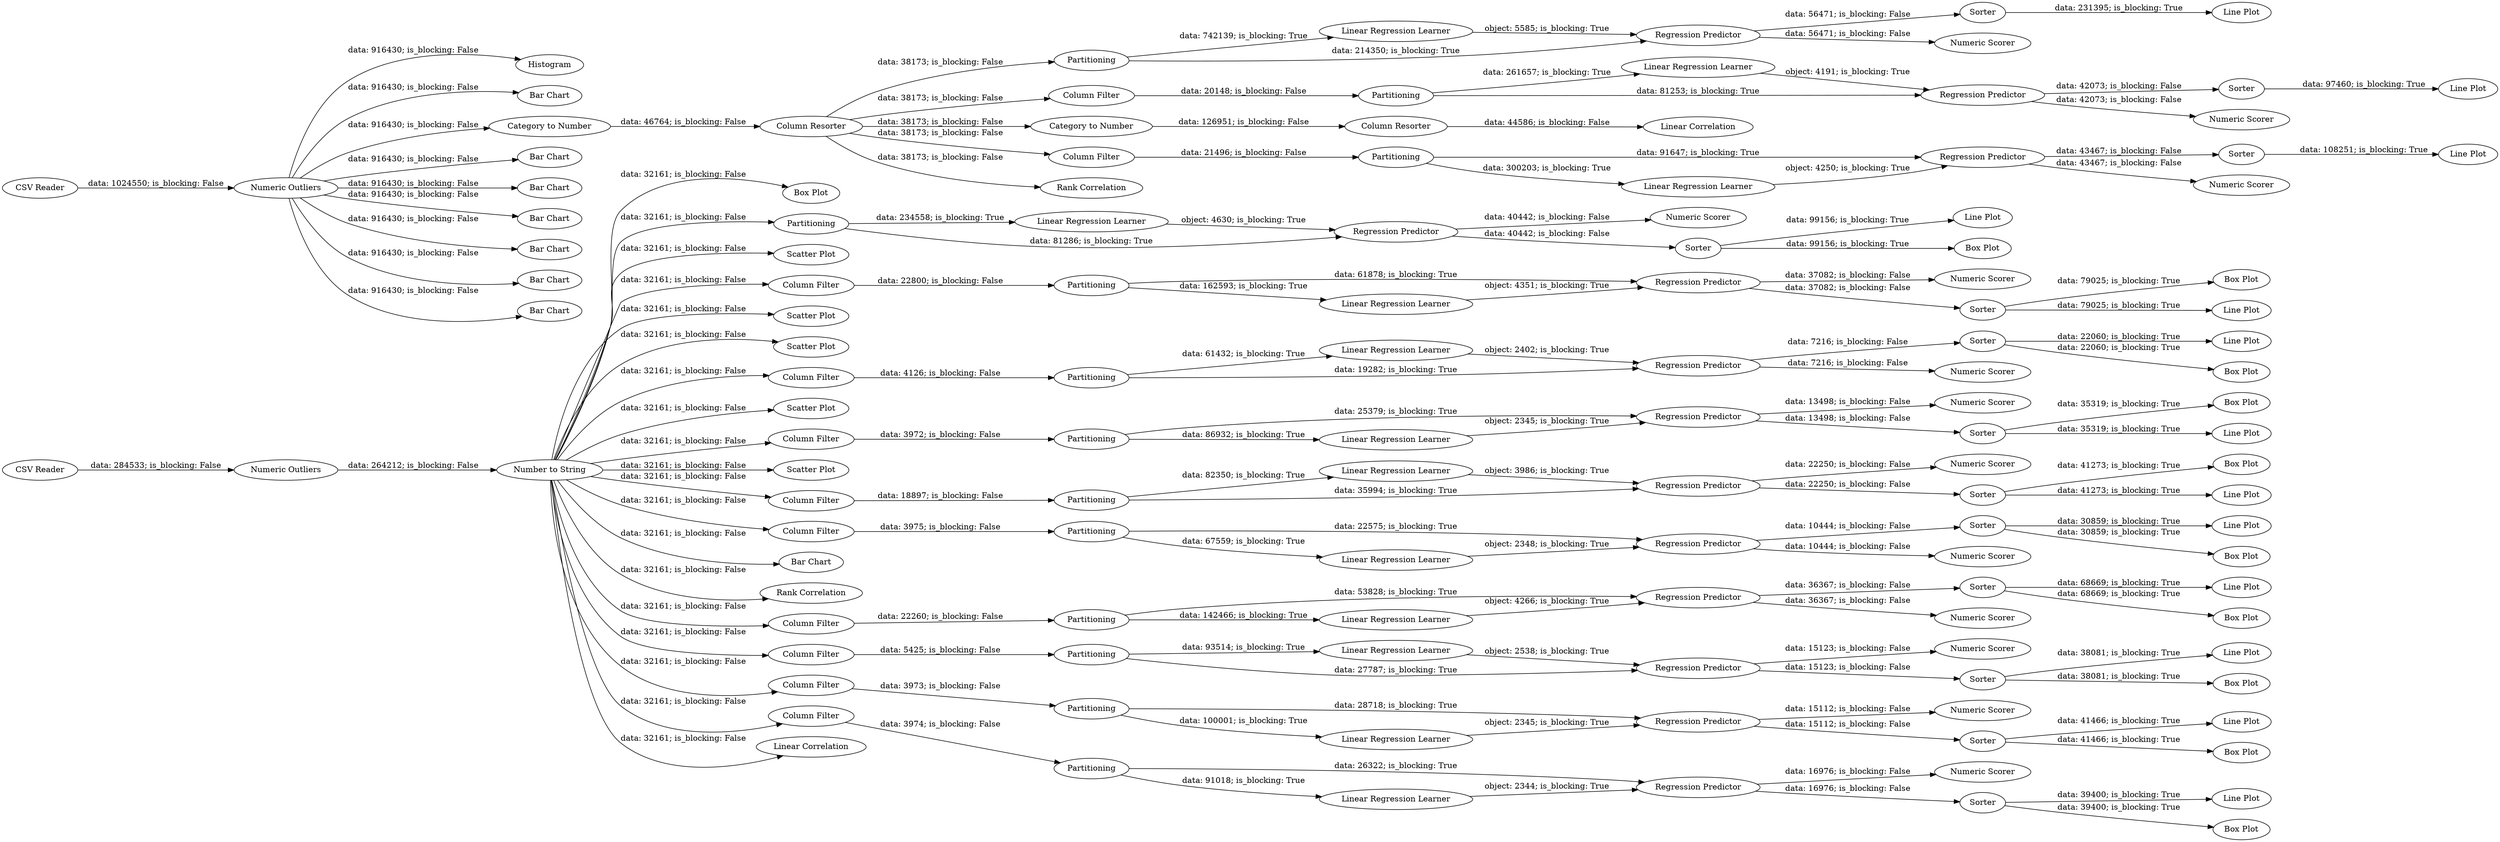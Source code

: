 digraph {
	"-8568080951253856229_71" [label="Linear Regression Learner"]
	"-8568080951253856229_75" [label="Line Plot"]
	"-8568080951253856229_125" [label="Box Plot"]
	"-8568080951253856229_131" [label="Numeric Scorer"]
	"-8568080951253856229_34" [label=Histogram]
	"-8568080951253856229_92" [label="Regression Predictor"]
	"-8568080951253856229_130" [label="Regression Predictor"]
	"-8568080951253856229_93" [label="Numeric Scorer"]
	"-8568080951253856229_70" [label=Partitioning]
	"-8568080951253856229_22" [label="Column Resorter"]
	"-8568080951253856229_40" [label="Numeric Outliers"]
	"-8568080951253856229_20" [label="Linear Correlation"]
	"-8568080951253856229_101" [label="Numeric Scorer"]
	"-8568080951253856229_29" [label="Linear Regression Learner"]
	"-8568080951253856229_122" [label="Numeric Scorer"]
	"-8568080951253856229_39" [label="CSV Reader"]
	"-8568080951253856229_33" [label="Bar Chart"]
	"-8568080951253856229_120" [label="Linear Regression Learner"]
	"-8568080951253856229_104" [label="Line Plot"]
	"-8568080951253856229_53" [label="Linear Regression Learner"]
	"-8568080951253856229_110" [label=Sorter]
	"-8568080951253856229_127" [label="Box Plot"]
	"-8568080951253856229_69" [label="Box Plot"]
	"-8568080951253856229_60" [label=Partitioning]
	"-8568080951253856229_4" [label="Category to Number"]
	"-8568080951253856229_83" [label="Regression Predictor"]
	"-8568080951253856229_119" [label=Partitioning]
	"-8568080951253856229_3" [label="Numeric Outliers"]
	"-8568080951253856229_5" [label="Linear Regression Learner"]
	"-8568080951253856229_117" [label="Line Plot"]
	"-8568080951253856229_31" [label="Bar Chart"]
	"-8568080951253856229_32" [label="Bar Chart"]
	"-8568080951253856229_35" [label="Bar Chart"]
	"-8568080951253856229_97" [label="Box Plot"]
	"-8568080951253856229_9" [label=Sorter]
	"-8568080951253856229_24" [label=Partitioning]
	"-8568080951253856229_30" [label="Bar Chart"]
	"-8568080951253856229_73" [label="Numeric Scorer"]
	"-8568080951253856229_67" [label=Sorter]
	"-8568080951253856229_36" [label="Bar Chart"]
	"-8568080951253856229_138" [label="Scatter Plot"]
	"-8568080951253856229_89" [label=Partitioning]
	"-8568080951253856229_25" [label="Regression Predictor"]
	"-8568080951253856229_100" [label="Regression Predictor"]
	"-8568080951253856229_15" [label="Regression Predictor"]
	"-8568080951253856229_50" [label="Line Plot"]
	"-8568080951253856229_115" [label="Number to String"]
	"-8568080951253856229_84" [label="Numeric Scorer"]
	"-8568080951253856229_6" [label=Partitioning]
	"-8568080951253856229_96" [label="Line Plot"]
	"-8568080951253856229_113" [label="Regression Predictor"]
	"-8568080951253856229_132" [label="Column Filter"]
	"-8568080951253856229_17" [label=Sorter]
	"-8568080951253856229_23" [label="Column Filter"]
	"-8568080951253856229_77" [label=Partitioning]
	"-8568080951253856229_62" [label="Regression Predictor"]
	"-8568080951253856229_137" [label="Scatter Plot"]
	"-8568080951253856229_27" [label=Sorter]
	"-8568080951253856229_103" [label=Sorter]
	"-8568080951253856229_26" [label="Numeric Scorer"]
	"-8568080951253856229_135" [label="Scatter Plot"]
	"-8568080951253856229_21" [label="Category to Number"]
	"-8568080951253856229_81" [label="Column Filter"]
	"-8568080951253856229_7" [label="Regression Predictor"]
	"-8568080951253856229_136" [label="Scatter Plot"]
	"-8568080951253856229_91" [label="Linear Regression Learner"]
	"-8568080951253856229_1" [label="CSV Reader"]
	"-8568080951253856229_51" [label="Box Plot"]
	"-8568080951253856229_90" [label="Linear Regression Learner"]
	"-8568080951253856229_94" [label="Column Filter"]
	"-8568080951253856229_124" [label="Scatter Plot"]
	"-8568080951253856229_72" [label="Regression Predictor"]
	"-8568080951253856229_95" [label=Sorter]
	"-8568080951253856229_78" [label="Linear Regression Learner"]
	"-8568080951253856229_12" [label="Column Resorter"]
	"-8568080951253856229_114" [label="Linear Regression Learner"]
	"-8568080951253856229_128" [label=Partitioning]
	"-8568080951253856229_74" [label="Column Filter"]
	"-8568080951253856229_10" [label="Line Plot"]
	"-8568080951253856229_55" [label="Numeric Scorer"]
	"-8568080951253856229_58" [label="Line Plot"]
	"-8568080951253856229_111" [label="Column Filter"]
	"-8568080951253856229_107" [label=Partitioning]
	"-8568080951253856229_82" [label=Sorter]
	"-8568080951253856229_54" [label="Regression Predictor"]
	"-8568080951253856229_106" [label=Partitioning]
	"-8568080951253856229_109" [label="Line Plot"]
	"-8568080951253856229_133" [label=Sorter]
	"-8568080951253856229_134" [label="Bar Chart"]
	"-8568080951253856229_52" [label=Partitioning]
	"-8568080951253856229_121" [label="Regression Predictor"]
	"-8568080951253856229_80" [label="Numeric Scorer"]
	"-8568080951253856229_8" [label="Numeric Scorer"]
	"-8568080951253856229_65" [label="Rank Correlation"]
	"-8568080951253856229_13" [label="Column Filter"]
	"-8568080951253856229_105" [label="Box Plot"]
	"-8568080951253856229_64" [label="Column Filter"]
	"-8568080951253856229_11" [label="Rank Correlation"]
	"-8568080951253856229_129" [label="Linear Regression Learner"]
	"-8568080951253856229_118" [label="Box Plot"]
	"-8568080951253856229_56" [label="Column Filter"]
	"-8568080951253856229_57" [label=Sorter]
	"-8568080951253856229_116" [label=Sorter]
	"-8568080951253856229_102" [label="Column Filter"]
	"-8568080951253856229_76" [label="Box Plot"]
	"-8568080951253856229_126" [label="Line Plot"]
	"-8568080951253856229_86" [label=Sorter]
	"-8568080951253856229_63" [label="Numeric Scorer"]
	"-8568080951253856229_98" [label=Partitioning]
	"-8568080951253856229_85" [label="Column Filter"]
	"-8568080951253856229_99" [label="Linear Regression Learner"]
	"-8568080951253856229_16" [label="Numeric Scorer"]
	"-8568080951253856229_66" [label="Linear Correlation"]
	"-8568080951253856229_28" [label="Line Plot"]
	"-8568080951253856229_19" [label="Linear Regression Learner"]
	"-8568080951253856229_49" [label=Sorter]
	"-8568080951253856229_59" [label="Box Plot"]
	"-8568080951253856229_112" [label="Numeric Scorer"]
	"-8568080951253856229_61" [label="Linear Regression Learner"]
	"-8568080951253856229_87" [label="Line Plot"]
	"-8568080951253856229_38" [label="Bar Chart"]
	"-8568080951253856229_18" [label="Line Plot"]
	"-8568080951253856229_68" [label="Line Plot"]
	"-8568080951253856229_88" [label="Box Plot"]
	"-8568080951253856229_14" [label=Partitioning]
	"-8568080951253856229_79" [label="Regression Predictor"]
	"-8568080951253856229_108" [label="Box Plot"]
	"-8568080951253856229_72" -> "-8568080951253856229_73" [label="data: 22250; is_blocking: False"]
	"-8568080951253856229_89" -> "-8568080951253856229_90" [label="data: 91018; is_blocking: True"]
	"-8568080951253856229_89" -> "-8568080951253856229_83" [label="data: 26322; is_blocking: True"]
	"-8568080951253856229_132" -> "-8568080951253856229_128" [label="data: 22800; is_blocking: False"]
	"-8568080951253856229_107" -> "-8568080951253856229_114" [label="data: 67559; is_blocking: True"]
	"-8568080951253856229_61" -> "-8568080951253856229_62" [label="object: 4266; is_blocking: True"]
	"-8568080951253856229_107" -> "-8568080951253856229_113" [label="data: 22575; is_blocking: True"]
	"-8568080951253856229_115" -> "-8568080951253856229_85" [label="data: 32161; is_blocking: False"]
	"-8568080951253856229_133" -> "-8568080951253856229_126" [label="data: 79025; is_blocking: True"]
	"-8568080951253856229_3" -> "-8568080951253856229_30" [label="data: 916430; is_blocking: False"]
	"-8568080951253856229_27" -> "-8568080951253856229_28" [label="data: 97460; is_blocking: True"]
	"-8568080951253856229_82" -> "-8568080951253856229_76" [label="data: 22060; is_blocking: True"]
	"-8568080951253856229_92" -> "-8568080951253856229_93" [label="data: 13498; is_blocking: False"]
	"-8568080951253856229_40" -> "-8568080951253856229_115" [label="data: 264212; is_blocking: False"]
	"-8568080951253856229_3" -> "-8568080951253856229_36" [label="data: 916430; is_blocking: False"]
	"-8568080951253856229_115" -> "-8568080951253856229_125" [label="data: 32161; is_blocking: False"]
	"-8568080951253856229_3" -> "-8568080951253856229_35" [label="data: 916430; is_blocking: False"]
	"-8568080951253856229_12" -> "-8568080951253856229_23" [label="data: 38173; is_blocking: False"]
	"-8568080951253856229_67" -> "-8568080951253856229_69" [label="data: 41273; is_blocking: True"]
	"-8568080951253856229_115" -> "-8568080951253856229_64" [label="data: 32161; is_blocking: False"]
	"-8568080951253856229_79" -> "-8568080951253856229_80" [label="data: 7216; is_blocking: False"]
	"-8568080951253856229_119" -> "-8568080951253856229_121" [label="data: 81286; is_blocking: True"]
	"-8568080951253856229_57" -> "-8568080951253856229_59" [label="data: 68669; is_blocking: True"]
	"-8568080951253856229_70" -> "-8568080951253856229_71" [label="data: 82350; is_blocking: True"]
	"-8568080951253856229_106" -> "-8568080951253856229_99" [label="data: 100001; is_blocking: True"]
	"-8568080951253856229_133" -> "-8568080951253856229_127" [label="data: 79025; is_blocking: True"]
	"-8568080951253856229_3" -> "-8568080951253856229_31" [label="data: 916430; is_blocking: False"]
	"-8568080951253856229_113" -> "-8568080951253856229_112" [label="data: 10444; is_blocking: False"]
	"-8568080951253856229_78" -> "-8568080951253856229_79" [label="object: 2402; is_blocking: True"]
	"-8568080951253856229_103" -> "-8568080951253856229_104" [label="data: 41466; is_blocking: True"]
	"-8568080951253856229_71" -> "-8568080951253856229_72" [label="object: 3986; is_blocking: True"]
	"-8568080951253856229_3" -> "-8568080951253856229_4" [label="data: 916430; is_blocking: False"]
	"-8568080951253856229_100" -> "-8568080951253856229_101" [label="data: 15112; is_blocking: False"]
	"-8568080951253856229_110" -> "-8568080951253856229_108" [label="data: 30859; is_blocking: True"]
	"-8568080951253856229_70" -> "-8568080951253856229_72" [label="data: 35994; is_blocking: True"]
	"-8568080951253856229_57" -> "-8568080951253856229_58" [label="data: 68669; is_blocking: True"]
	"-8568080951253856229_49" -> "-8568080951253856229_51" [label="data: 38081; is_blocking: True"]
	"-8568080951253856229_7" -> "-8568080951253856229_8" [label="data: 56471; is_blocking: False"]
	"-8568080951253856229_6" -> "-8568080951253856229_7" [label="data: 214350; is_blocking: True"]
	"-8568080951253856229_52" -> "-8568080951253856229_54" [label="data: 27787; is_blocking: True"]
	"-8568080951253856229_15" -> "-8568080951253856229_16" [label="data: 43467; is_blocking: False"]
	"-8568080951253856229_120" -> "-8568080951253856229_121" [label="object: 4630; is_blocking: True"]
	"-8568080951253856229_53" -> "-8568080951253856229_54" [label="object: 2538; is_blocking: True"]
	"-8568080951253856229_24" -> "-8568080951253856229_25" [label="data: 81253; is_blocking: True"]
	"-8568080951253856229_14" -> "-8568080951253856229_15" [label="data: 91647; is_blocking: True"]
	"-8568080951253856229_110" -> "-8568080951253856229_109" [label="data: 30859; is_blocking: True"]
	"-8568080951253856229_4" -> "-8568080951253856229_12" [label="data: 46764; is_blocking: False"]
	"-8568080951253856229_115" -> "-8568080951253856229_65" [label="data: 32161; is_blocking: False"]
	"-8568080951253856229_128" -> "-8568080951253856229_130" [label="data: 61878; is_blocking: True"]
	"-8568080951253856229_115" -> "-8568080951253856229_135" [label="data: 32161; is_blocking: False"]
	"-8568080951253856229_116" -> "-8568080951253856229_118" [label="data: 99156; is_blocking: True"]
	"-8568080951253856229_121" -> "-8568080951253856229_116" [label="data: 40442; is_blocking: False"]
	"-8568080951253856229_54" -> "-8568080951253856229_49" [label="data: 15123; is_blocking: False"]
	"-8568080951253856229_92" -> "-8568080951253856229_95" [label="data: 13498; is_blocking: False"]
	"-8568080951253856229_98" -> "-8568080951253856229_91" [label="data: 86932; is_blocking: True"]
	"-8568080951253856229_128" -> "-8568080951253856229_129" [label="data: 162593; is_blocking: True"]
	"-8568080951253856229_54" -> "-8568080951253856229_55" [label="data: 15123; is_blocking: False"]
	"-8568080951253856229_115" -> "-8568080951253856229_94" [label="data: 32161; is_blocking: False"]
	"-8568080951253856229_24" -> "-8568080951253856229_29" [label="data: 261657; is_blocking: True"]
	"-8568080951253856229_49" -> "-8568080951253856229_50" [label="data: 38081; is_blocking: True"]
	"-8568080951253856229_67" -> "-8568080951253856229_68" [label="data: 41273; is_blocking: True"]
	"-8568080951253856229_25" -> "-8568080951253856229_27" [label="data: 42073; is_blocking: False"]
	"-8568080951253856229_60" -> "-8568080951253856229_61" [label="data: 142466; is_blocking: True"]
	"-8568080951253856229_60" -> "-8568080951253856229_62" [label="data: 53828; is_blocking: True"]
	"-8568080951253856229_3" -> "-8568080951253856229_34" [label="data: 916430; is_blocking: False"]
	"-8568080951253856229_85" -> "-8568080951253856229_89" [label="data: 3974; is_blocking: False"]
	"-8568080951253856229_7" -> "-8568080951253856229_9" [label="data: 56471; is_blocking: False"]
	"-8568080951253856229_82" -> "-8568080951253856229_75" [label="data: 22060; is_blocking: True"]
	"-8568080951253856229_100" -> "-8568080951253856229_103" [label="data: 15112; is_blocking: False"]
	"-8568080951253856229_115" -> "-8568080951253856229_66" [label="data: 32161; is_blocking: False"]
	"-8568080951253856229_56" -> "-8568080951253856229_52" [label="data: 5425; is_blocking: False"]
	"-8568080951253856229_39" -> "-8568080951253856229_40" [label="data: 284533; is_blocking: False"]
	"-8568080951253856229_113" -> "-8568080951253856229_110" [label="data: 10444; is_blocking: False"]
	"-8568080951253856229_83" -> "-8568080951253856229_84" [label="data: 16976; is_blocking: False"]
	"-8568080951253856229_114" -> "-8568080951253856229_113" [label="object: 2348; is_blocking: True"]
	"-8568080951253856229_12" -> "-8568080951253856229_21" [label="data: 38173; is_blocking: False"]
	"-8568080951253856229_103" -> "-8568080951253856229_105" [label="data: 41466; is_blocking: True"]
	"-8568080951253856229_77" -> "-8568080951253856229_78" [label="data: 61432; is_blocking: True"]
	"-8568080951253856229_25" -> "-8568080951253856229_26" [label="data: 42073; is_blocking: False"]
	"-8568080951253856229_62" -> "-8568080951253856229_57" [label="data: 36367; is_blocking: False"]
	"-8568080951253856229_116" -> "-8568080951253856229_117" [label="data: 99156; is_blocking: True"]
	"-8568080951253856229_17" -> "-8568080951253856229_18" [label="data: 108251; is_blocking: True"]
	"-8568080951253856229_72" -> "-8568080951253856229_67" [label="data: 22250; is_blocking: False"]
	"-8568080951253856229_115" -> "-8568080951253856229_81" [label="data: 32161; is_blocking: False"]
	"-8568080951253856229_83" -> "-8568080951253856229_86" [label="data: 16976; is_blocking: False"]
	"-8568080951253856229_115" -> "-8568080951253856229_56" [label="data: 32161; is_blocking: False"]
	"-8568080951253856229_86" -> "-8568080951253856229_88" [label="data: 39400; is_blocking: True"]
	"-8568080951253856229_74" -> "-8568080951253856229_70" [label="data: 18897; is_blocking: False"]
	"-8568080951253856229_6" -> "-8568080951253856229_5" [label="data: 742139; is_blocking: True"]
	"-8568080951253856229_52" -> "-8568080951253856229_53" [label="data: 93514; is_blocking: True"]
	"-8568080951253856229_13" -> "-8568080951253856229_14" [label="data: 21496; is_blocking: False"]
	"-8568080951253856229_106" -> "-8568080951253856229_100" [label="data: 28718; is_blocking: True"]
	"-8568080951253856229_5" -> "-8568080951253856229_7" [label="object: 5585; is_blocking: True"]
	"-8568080951253856229_115" -> "-8568080951253856229_136" [label="data: 32161; is_blocking: False"]
	"-8568080951253856229_77" -> "-8568080951253856229_79" [label="data: 19282; is_blocking: True"]
	"-8568080951253856229_115" -> "-8568080951253856229_111" [label="data: 32161; is_blocking: False"]
	"-8568080951253856229_102" -> "-8568080951253856229_106" [label="data: 3973; is_blocking: False"]
	"-8568080951253856229_15" -> "-8568080951253856229_17" [label="data: 43467; is_blocking: False"]
	"-8568080951253856229_12" -> "-8568080951253856229_13" [label="data: 38173; is_blocking: False"]
	"-8568080951253856229_115" -> "-8568080951253856229_134" [label="data: 32161; is_blocking: False"]
	"-8568080951253856229_115" -> "-8568080951253856229_124" [label="data: 32161; is_blocking: False"]
	"-8568080951253856229_22" -> "-8568080951253856229_20" [label="data: 44586; is_blocking: False"]
	"-8568080951253856229_29" -> "-8568080951253856229_25" [label="object: 4191; is_blocking: True"]
	"-8568080951253856229_98" -> "-8568080951253856229_92" [label="data: 25379; is_blocking: True"]
	"-8568080951253856229_95" -> "-8568080951253856229_96" [label="data: 35319; is_blocking: True"]
	"-8568080951253856229_121" -> "-8568080951253856229_122" [label="data: 40442; is_blocking: False"]
	"-8568080951253856229_115" -> "-8568080951253856229_138" [label="data: 32161; is_blocking: False"]
	"-8568080951253856229_21" -> "-8568080951253856229_22" [label="data: 126951; is_blocking: False"]
	"-8568080951253856229_19" -> "-8568080951253856229_15" [label="object: 4250; is_blocking: True"]
	"-8568080951253856229_12" -> "-8568080951253856229_11" [label="data: 38173; is_blocking: False"]
	"-8568080951253856229_23" -> "-8568080951253856229_24" [label="data: 20148; is_blocking: False"]
	"-8568080951253856229_111" -> "-8568080951253856229_107" [label="data: 3975; is_blocking: False"]
	"-8568080951253856229_115" -> "-8568080951253856229_102" [label="data: 32161; is_blocking: False"]
	"-8568080951253856229_3" -> "-8568080951253856229_32" [label="data: 916430; is_blocking: False"]
	"-8568080951253856229_91" -> "-8568080951253856229_92" [label="object: 2345; is_blocking: True"]
	"-8568080951253856229_130" -> "-8568080951253856229_131" [label="data: 37082; is_blocking: False"]
	"-8568080951253856229_99" -> "-8568080951253856229_100" [label="object: 2345; is_blocking: True"]
	"-8568080951253856229_129" -> "-8568080951253856229_130" [label="object: 4351; is_blocking: True"]
	"-8568080951253856229_86" -> "-8568080951253856229_87" [label="data: 39400; is_blocking: True"]
	"-8568080951253856229_12" -> "-8568080951253856229_6" [label="data: 38173; is_blocking: False"]
	"-8568080951253856229_62" -> "-8568080951253856229_63" [label="data: 36367; is_blocking: False"]
	"-8568080951253856229_115" -> "-8568080951253856229_132" [label="data: 32161; is_blocking: False"]
	"-8568080951253856229_1" -> "-8568080951253856229_3" [label="data: 1024550; is_blocking: False"]
	"-8568080951253856229_90" -> "-8568080951253856229_83" [label="object: 2344; is_blocking: True"]
	"-8568080951253856229_9" -> "-8568080951253856229_10" [label="data: 231395; is_blocking: True"]
	"-8568080951253856229_3" -> "-8568080951253856229_38" [label="data: 916430; is_blocking: False"]
	"-8568080951253856229_95" -> "-8568080951253856229_97" [label="data: 35319; is_blocking: True"]
	"-8568080951253856229_115" -> "-8568080951253856229_74" [label="data: 32161; is_blocking: False"]
	"-8568080951253856229_115" -> "-8568080951253856229_119" [label="data: 32161; is_blocking: False"]
	"-8568080951253856229_119" -> "-8568080951253856229_120" [label="data: 234558; is_blocking: True"]
	"-8568080951253856229_130" -> "-8568080951253856229_133" [label="data: 37082; is_blocking: False"]
	"-8568080951253856229_79" -> "-8568080951253856229_82" [label="data: 7216; is_blocking: False"]
	"-8568080951253856229_64" -> "-8568080951253856229_60" [label="data: 22260; is_blocking: False"]
	"-8568080951253856229_115" -> "-8568080951253856229_137" [label="data: 32161; is_blocking: False"]
	"-8568080951253856229_14" -> "-8568080951253856229_19" [label="data: 300203; is_blocking: True"]
	"-8568080951253856229_94" -> "-8568080951253856229_98" [label="data: 3972; is_blocking: False"]
	"-8568080951253856229_81" -> "-8568080951253856229_77" [label="data: 4126; is_blocking: False"]
	"-8568080951253856229_3" -> "-8568080951253856229_33" [label="data: 916430; is_blocking: False"]
	rankdir=LR
}
